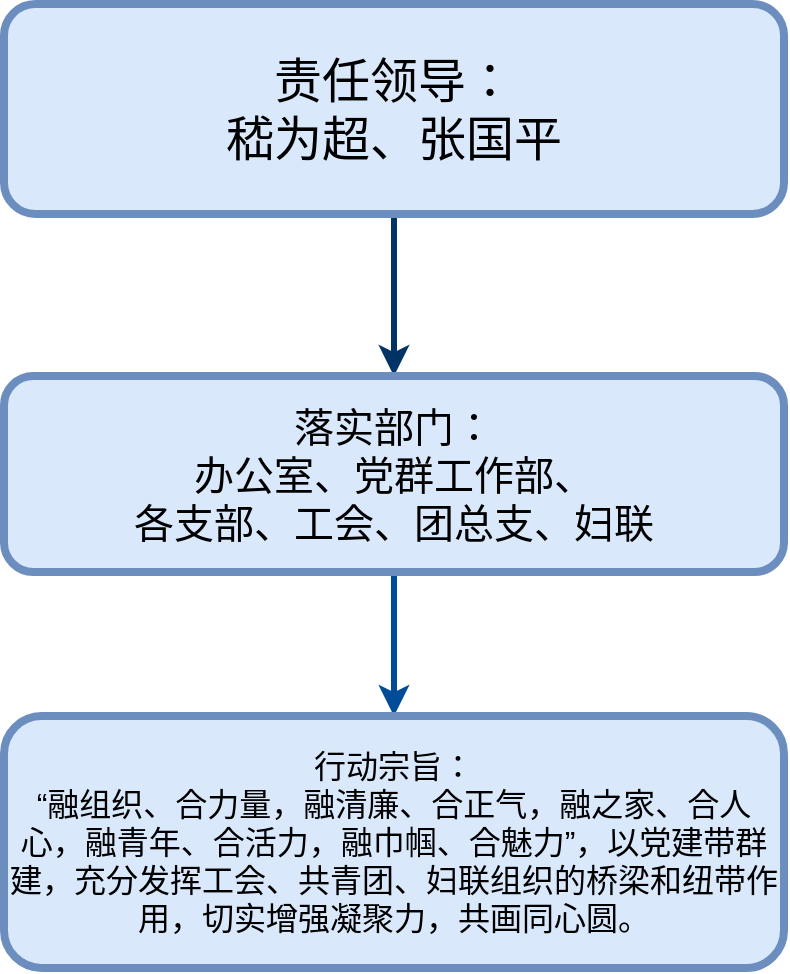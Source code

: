 <mxfile version="20.0.4" type="github">
  <diagram id="PPw8GWViSRUzQ8mNB2-8" name="Page-1">
    <mxGraphModel dx="1221" dy="615" grid="0" gridSize="10" guides="1" tooltips="1" connect="1" arrows="1" fold="1" page="1" pageScale="1" pageWidth="827" pageHeight="1169" background="#ffffff" math="0" shadow="0">
      <root>
        <mxCell id="0" />
        <mxCell id="1" parent="0" />
        <mxCell id="2_HXgs81OiIyf4aAsGRo-5" value="" style="edgeStyle=orthogonalEdgeStyle;rounded=0;orthogonalLoop=1;jettySize=auto;html=1;fontSize=16;strokeColor=#003366;strokeWidth=3;" edge="1" parent="1" source="2_HXgs81OiIyf4aAsGRo-1" target="2_HXgs81OiIyf4aAsGRo-2">
          <mxGeometry relative="1" as="geometry" />
        </mxCell>
        <mxCell id="2_HXgs81OiIyf4aAsGRo-1" value="责任领导：&lt;br&gt;嵇为超、张国平" style="rounded=1;whiteSpace=wrap;html=1;fillColor=#dae8fc;strokeColor=#6c8ebf;fontSize=24;strokeWidth=4;" vertex="1" parent="1">
          <mxGeometry x="190" y="125" width="390" height="105" as="geometry" />
        </mxCell>
        <mxCell id="2_HXgs81OiIyf4aAsGRo-4" value="" style="edgeStyle=orthogonalEdgeStyle;rounded=0;orthogonalLoop=1;jettySize=auto;html=1;fontSize=16;strokeColor=#004C99;strokeWidth=3;" edge="1" parent="1" source="2_HXgs81OiIyf4aAsGRo-2" target="2_HXgs81OiIyf4aAsGRo-3">
          <mxGeometry relative="1" as="geometry" />
        </mxCell>
        <mxCell id="2_HXgs81OiIyf4aAsGRo-2" value="落实部门：&lt;br&gt;办公室、党群工作部、&lt;br&gt;各支部、工会、团总支、妇联" style="rounded=1;whiteSpace=wrap;html=1;fillColor=#dae8fc;strokeColor=#6c8ebf;fontSize=20;strokeWidth=4;" vertex="1" parent="1">
          <mxGeometry x="190" y="311" width="390" height="98" as="geometry" />
        </mxCell>
        <mxCell id="2_HXgs81OiIyf4aAsGRo-3" value="行动宗旨：&lt;br style=&quot;font-size: 16px;&quot;&gt;“融组织、合力量，融清廉、合正气，融之家、合人心，融青年、合活力，融巾帼、合魅力”，以党建带群建，充分发挥工会、共青团、妇联组织的桥梁和纽带作用，切实增强凝聚力，共画同心圆。" style="rounded=1;whiteSpace=wrap;html=1;fillColor=#dae8fc;strokeColor=#6c8ebf;fontSize=16;strokeWidth=4;" vertex="1" parent="1">
          <mxGeometry x="190" y="481" width="390" height="126" as="geometry" />
        </mxCell>
      </root>
    </mxGraphModel>
  </diagram>
</mxfile>
